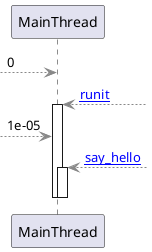 @startuml
participant "MainThread" as MainThread
[-[#888888]-> MainThread: 0
MainThread<-[#888888]-]: [[1.json?req{} runit]]
activate MainThread
[-[#888888]-> MainThread: 1e-05
MainThread<-[#888888]-]: [[2.json?req{\n    "name": "joe"\n} say_hello]]
activate MainThread
deactivate MainThread
deactivate MainThread
@enduml